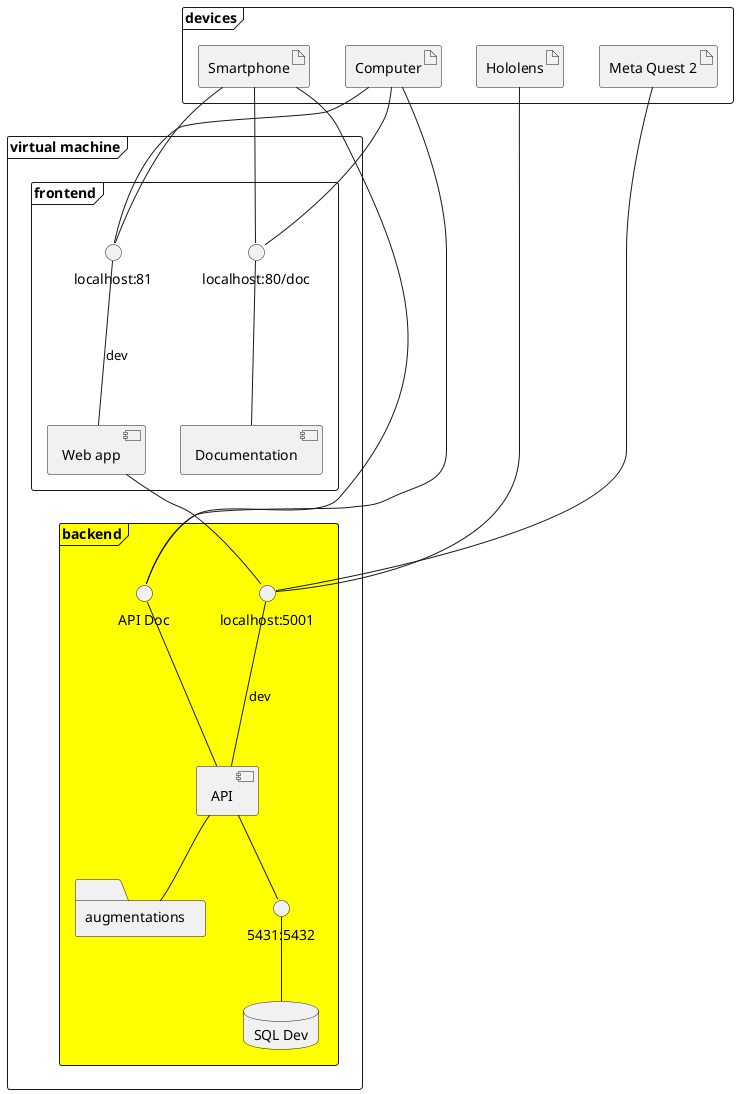 @startuml
frame devices {
    artifact AR[
        Hololens
    ]
    artifact VR [
        Meta Quest 2
    ]
    artifact Smartphone
    artifact Computer
}

frame "virtual machine" {
    
    frame frontend {
        interface "localhost:81" as HTTP81
        ' interface "localhost:80" as HTTP80
        interface "localhost:80/doc" as HTTP80Doc
        component webApp [
            Web app
            ]
        component Doc [
            Documentation
            ]
    }
    
    frame backend #Yellow {
        ' interface "localhost:5000" as routesProd
        interface "localhost:5001" as routesDev
        interface "API Doc" as routesDoc
        component API
        folder augmentations
        database "SQL Dev" as SQLdev
        ' database "SQL Prod" as SQLprod
        interface "5431:5432" as sqlPortDev
        ' interface "5432:5432" as sqlPortProd
    }
}

' API -up-- routesProd :prod
API -up-- routesDev :dev
' Smartphone -- HTTP80
Smartphone -- HTTP80Doc
Smartphone -- HTTP81
Smartphone -- routesDoc
' Computer -- HTTP80
Computer -- HTTP81
Computer -- HTTP80Doc
Computer -- routesDoc
' webApp -- API
webApp -up-- HTTP81 :dev
' webApp -up-- HTTP80 :prod
webApp -- routesDev
Doc -up-- HTTP80Doc
API -- augmentations
sqlPortDev -- SQLdev
' sqlPortProd -- SQLprod
API -- sqlPortDev
' API -- sqlPortProd
API -up-- routesDoc
' AR -- routesProd
AR -- routesDev
' VR -- routesProd
VR -- routesDev
@enduml